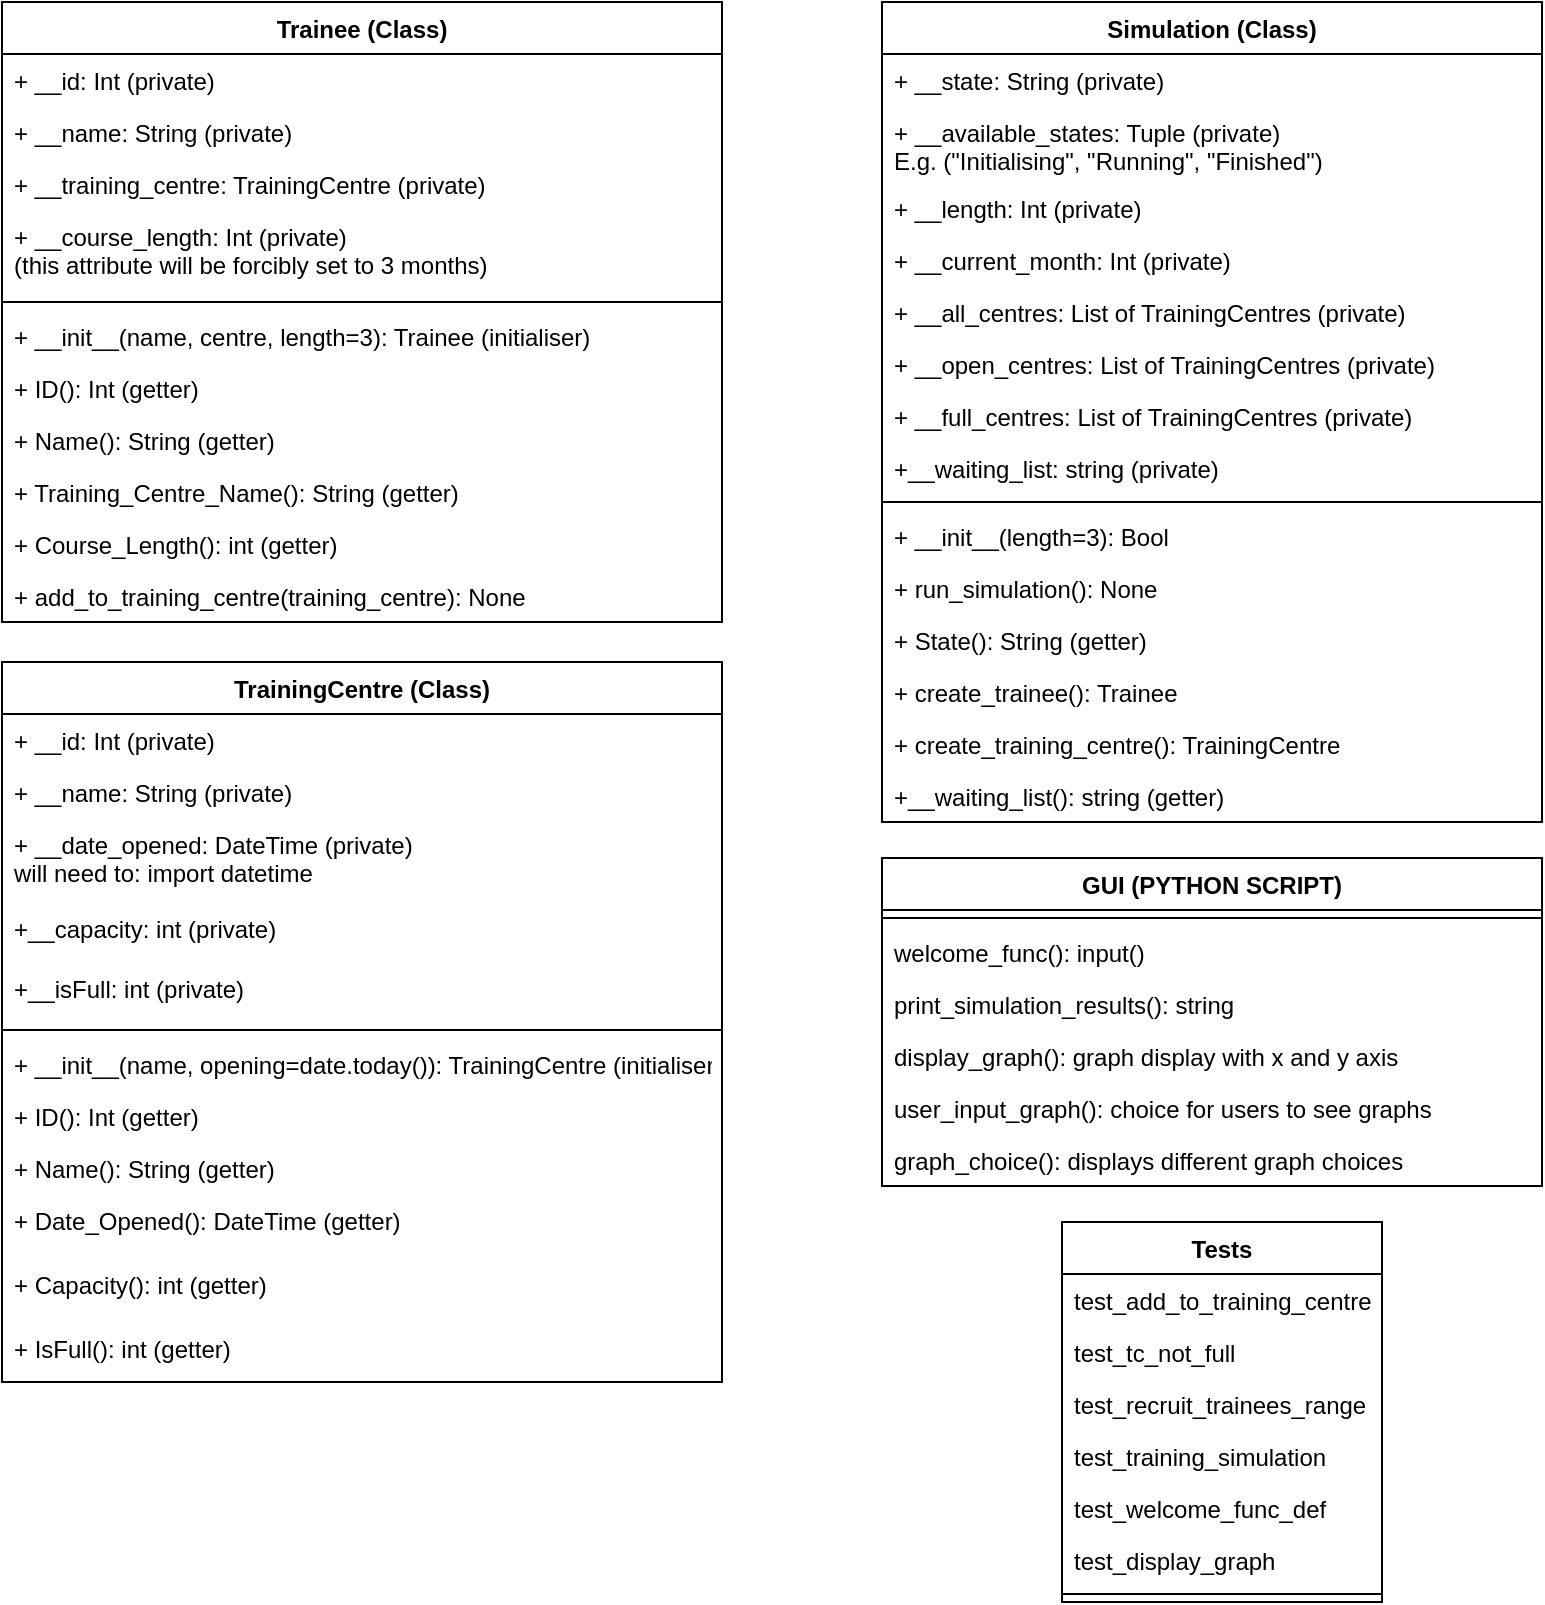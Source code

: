 <mxfile version="15.3.8" type="device"><diagram id="C5RBs43oDa-KdzZeNtuy" name="Page-1"><mxGraphModel dx="1663" dy="757" grid="1" gridSize="10" guides="1" tooltips="1" connect="1" arrows="1" fold="1" page="1" pageScale="1" pageWidth="827" pageHeight="1169" math="0" shadow="0"><root><mxCell id="WIyWlLk6GJQsqaUBKTNV-0"/><mxCell id="WIyWlLk6GJQsqaUBKTNV-1" parent="WIyWlLk6GJQsqaUBKTNV-0"/><mxCell id="zkfFHV4jXpPFQw0GAbJ--0" value="Tests" style="swimlane;fontStyle=1;align=center;verticalAlign=top;childLayout=stackLayout;horizontal=1;startSize=26;horizontalStack=0;resizeParent=1;resizeLast=0;collapsible=1;marginBottom=0;rounded=0;shadow=0;strokeWidth=1;" parent="WIyWlLk6GJQsqaUBKTNV-1" vertex="1"><mxGeometry x="560" y="670" width="160" height="190" as="geometry"><mxRectangle x="230" y="140" width="160" height="26" as="alternateBounds"/></mxGeometry></mxCell><mxCell id="zkfFHV4jXpPFQw0GAbJ--1" value="test_add_to_training_centre" style="text;align=left;verticalAlign=top;spacingLeft=4;spacingRight=4;overflow=hidden;rotatable=0;points=[[0,0.5],[1,0.5]];portConstraint=eastwest;" parent="zkfFHV4jXpPFQw0GAbJ--0" vertex="1"><mxGeometry y="26" width="160" height="26" as="geometry"/></mxCell><mxCell id="zkfFHV4jXpPFQw0GAbJ--2" value="test_tc_not_full" style="text;align=left;verticalAlign=top;spacingLeft=4;spacingRight=4;overflow=hidden;rotatable=0;points=[[0,0.5],[1,0.5]];portConstraint=eastwest;rounded=0;shadow=0;html=0;" parent="zkfFHV4jXpPFQw0GAbJ--0" vertex="1"><mxGeometry y="52" width="160" height="26" as="geometry"/></mxCell><mxCell id="zkfFHV4jXpPFQw0GAbJ--3" value="test_recruit_trainees_range" style="text;align=left;verticalAlign=top;spacingLeft=4;spacingRight=4;overflow=hidden;rotatable=0;points=[[0,0.5],[1,0.5]];portConstraint=eastwest;rounded=0;shadow=0;html=0;" parent="zkfFHV4jXpPFQw0GAbJ--0" vertex="1"><mxGeometry y="78" width="160" height="26" as="geometry"/></mxCell><mxCell id="zkfFHV4jXpPFQw0GAbJ--5" value="test_training_simulation" style="text;align=left;verticalAlign=top;spacingLeft=4;spacingRight=4;overflow=hidden;rotatable=0;points=[[0,0.5],[1,0.5]];portConstraint=eastwest;" parent="zkfFHV4jXpPFQw0GAbJ--0" vertex="1"><mxGeometry y="104" width="160" height="26" as="geometry"/></mxCell><mxCell id="x_kIzqSUPbi4SeoPMmPb-11" value="test_welcome_func_def" style="text;align=left;verticalAlign=top;spacingLeft=4;spacingRight=4;overflow=hidden;rotatable=0;points=[[0,0.5],[1,0.5]];portConstraint=eastwest;" vertex="1" parent="zkfFHV4jXpPFQw0GAbJ--0"><mxGeometry y="130" width="160" height="26" as="geometry"/></mxCell><mxCell id="x_kIzqSUPbi4SeoPMmPb-12" value="test_display_graph" style="text;align=left;verticalAlign=top;spacingLeft=4;spacingRight=4;overflow=hidden;rotatable=0;points=[[0,0.5],[1,0.5]];portConstraint=eastwest;" vertex="1" parent="zkfFHV4jXpPFQw0GAbJ--0"><mxGeometry y="156" width="160" height="26" as="geometry"/></mxCell><mxCell id="zkfFHV4jXpPFQw0GAbJ--4" value="" style="line;html=1;strokeWidth=1;align=left;verticalAlign=middle;spacingTop=-1;spacingLeft=3;spacingRight=3;rotatable=0;labelPosition=right;points=[];portConstraint=eastwest;" parent="zkfFHV4jXpPFQw0GAbJ--0" vertex="1"><mxGeometry y="182" width="160" height="8" as="geometry"/></mxCell><mxCell id="hRqVdmEy-nGSuZevG_nU-3" value="Trainee (Class)" style="swimlane;fontStyle=1;align=center;verticalAlign=top;childLayout=stackLayout;horizontal=1;startSize=26;horizontalStack=0;resizeParent=1;resizeParentMax=0;resizeLast=0;collapsible=1;marginBottom=0;" parent="WIyWlLk6GJQsqaUBKTNV-1" vertex="1"><mxGeometry x="30" y="60" width="360" height="310" as="geometry"/></mxCell><mxCell id="hRqVdmEy-nGSuZevG_nU-19" value="+ __id: Int (private)" style="text;strokeColor=none;fillColor=none;align=left;verticalAlign=top;spacingLeft=4;spacingRight=4;overflow=hidden;rotatable=0;points=[[0,0.5],[1,0.5]];portConstraint=eastwest;" parent="hRqVdmEy-nGSuZevG_nU-3" vertex="1"><mxGeometry y="26" width="360" height="26" as="geometry"/></mxCell><mxCell id="hRqVdmEy-nGSuZevG_nU-4" value="+ __name: String (private)" style="text;strokeColor=none;fillColor=none;align=left;verticalAlign=top;spacingLeft=4;spacingRight=4;overflow=hidden;rotatable=0;points=[[0,0.5],[1,0.5]];portConstraint=eastwest;" parent="hRqVdmEy-nGSuZevG_nU-3" vertex="1"><mxGeometry y="52" width="360" height="26" as="geometry"/></mxCell><mxCell id="hRqVdmEy-nGSuZevG_nU-7" value="+ __training_centre: TrainingCentre (private)" style="text;strokeColor=none;fillColor=none;align=left;verticalAlign=top;spacingLeft=4;spacingRight=4;overflow=hidden;rotatable=0;points=[[0,0.5],[1,0.5]];portConstraint=eastwest;" parent="hRqVdmEy-nGSuZevG_nU-3" vertex="1"><mxGeometry y="78" width="360" height="26" as="geometry"/></mxCell><mxCell id="hRqVdmEy-nGSuZevG_nU-8" value="+ __course_length: Int (private)&#10;(this attribute will be forcibly set to 3 months)" style="text;strokeColor=none;fillColor=none;align=left;verticalAlign=top;spacingLeft=4;spacingRight=4;overflow=hidden;rotatable=0;points=[[0,0.5],[1,0.5]];portConstraint=eastwest;" parent="hRqVdmEy-nGSuZevG_nU-3" vertex="1"><mxGeometry y="104" width="360" height="42" as="geometry"/></mxCell><mxCell id="hRqVdmEy-nGSuZevG_nU-5" value="" style="line;strokeWidth=1;fillColor=none;align=left;verticalAlign=middle;spacingTop=-1;spacingLeft=3;spacingRight=3;rotatable=0;labelPosition=right;points=[];portConstraint=eastwest;" parent="hRqVdmEy-nGSuZevG_nU-3" vertex="1"><mxGeometry y="146" width="360" height="8" as="geometry"/></mxCell><mxCell id="hRqVdmEy-nGSuZevG_nU-18" value="+ __init__(name, centre, length=3): Trainee (initialiser)" style="text;strokeColor=none;fillColor=none;align=left;verticalAlign=top;spacingLeft=4;spacingRight=4;overflow=hidden;rotatable=0;points=[[0,0.5],[1,0.5]];portConstraint=eastwest;" parent="hRqVdmEy-nGSuZevG_nU-3" vertex="1"><mxGeometry y="154" width="360" height="26" as="geometry"/></mxCell><mxCell id="hRqVdmEy-nGSuZevG_nU-20" value="+ ID(): Int (getter)" style="text;strokeColor=none;fillColor=none;align=left;verticalAlign=top;spacingLeft=4;spacingRight=4;overflow=hidden;rotatable=0;points=[[0,0.5],[1,0.5]];portConstraint=eastwest;" parent="hRqVdmEy-nGSuZevG_nU-3" vertex="1"><mxGeometry y="180" width="360" height="26" as="geometry"/></mxCell><mxCell id="hRqVdmEy-nGSuZevG_nU-6" value="+ Name(): String (getter)" style="text;strokeColor=none;fillColor=none;align=left;verticalAlign=top;spacingLeft=4;spacingRight=4;overflow=hidden;rotatable=0;points=[[0,0.5],[1,0.5]];portConstraint=eastwest;" parent="hRqVdmEy-nGSuZevG_nU-3" vertex="1"><mxGeometry y="206" width="360" height="26" as="geometry"/></mxCell><mxCell id="hRqVdmEy-nGSuZevG_nU-9" value="+ Training_Centre_Name(): String (getter)" style="text;strokeColor=none;fillColor=none;align=left;verticalAlign=top;spacingLeft=4;spacingRight=4;overflow=hidden;rotatable=0;points=[[0,0.5],[1,0.5]];portConstraint=eastwest;" parent="hRqVdmEy-nGSuZevG_nU-3" vertex="1"><mxGeometry y="232" width="360" height="26" as="geometry"/></mxCell><mxCell id="hRqVdmEy-nGSuZevG_nU-10" value="+ Course_Length(): int (getter)" style="text;strokeColor=none;fillColor=none;align=left;verticalAlign=top;spacingLeft=4;spacingRight=4;overflow=hidden;rotatable=0;points=[[0,0.5],[1,0.5]];portConstraint=eastwest;" parent="hRqVdmEy-nGSuZevG_nU-3" vertex="1"><mxGeometry y="258" width="360" height="26" as="geometry"/></mxCell><mxCell id="hRqVdmEy-nGSuZevG_nU-32" value="+ add_to_training_centre(training_centre): None" style="text;strokeColor=none;fillColor=none;align=left;verticalAlign=top;spacingLeft=4;spacingRight=4;overflow=hidden;rotatable=0;points=[[0,0.5],[1,0.5]];portConstraint=eastwest;" parent="hRqVdmEy-nGSuZevG_nU-3" vertex="1"><mxGeometry y="284" width="360" height="26" as="geometry"/></mxCell><mxCell id="hRqVdmEy-nGSuZevG_nU-11" value="Simulation (Class)" style="swimlane;fontStyle=1;align=center;verticalAlign=top;childLayout=stackLayout;horizontal=1;startSize=26;horizontalStack=0;resizeParent=1;resizeParentMax=0;resizeLast=0;collapsible=1;marginBottom=0;" parent="WIyWlLk6GJQsqaUBKTNV-1" vertex="1"><mxGeometry x="470" y="60" width="330" height="410" as="geometry"/></mxCell><mxCell id="hRqVdmEy-nGSuZevG_nU-12" value="+ __state: String (private)" style="text;strokeColor=none;fillColor=none;align=left;verticalAlign=top;spacingLeft=4;spacingRight=4;overflow=hidden;rotatable=0;points=[[0,0.5],[1,0.5]];portConstraint=eastwest;" parent="hRqVdmEy-nGSuZevG_nU-11" vertex="1"><mxGeometry y="26" width="330" height="26" as="geometry"/></mxCell><mxCell id="hRqVdmEy-nGSuZevG_nU-15" value="+ __available_states: Tuple (private)&#10;E.g. (&quot;Initialising&quot;, &quot;Running&quot;, &quot;Finished&quot;)" style="text;strokeColor=none;fillColor=none;align=left;verticalAlign=top;spacingLeft=4;spacingRight=4;overflow=hidden;rotatable=0;points=[[0,0.5],[1,0.5]];portConstraint=eastwest;" parent="hRqVdmEy-nGSuZevG_nU-11" vertex="1"><mxGeometry y="52" width="330" height="38" as="geometry"/></mxCell><mxCell id="hRqVdmEy-nGSuZevG_nU-27" value="+ __length: Int (private)" style="text;strokeColor=none;fillColor=none;align=left;verticalAlign=top;spacingLeft=4;spacingRight=4;overflow=hidden;rotatable=0;points=[[0,0.5],[1,0.5]];portConstraint=eastwest;" parent="hRqVdmEy-nGSuZevG_nU-11" vertex="1"><mxGeometry y="90" width="330" height="26" as="geometry"/></mxCell><mxCell id="hRqVdmEy-nGSuZevG_nU-35" value="+ __current_month: Int (private)" style="text;strokeColor=none;fillColor=none;align=left;verticalAlign=top;spacingLeft=4;spacingRight=4;overflow=hidden;rotatable=0;points=[[0,0.5],[1,0.5]];portConstraint=eastwest;" parent="hRqVdmEy-nGSuZevG_nU-11" vertex="1"><mxGeometry y="116" width="330" height="26" as="geometry"/></mxCell><mxCell id="hRqVdmEy-nGSuZevG_nU-36" value="+ __all_centres: List of TrainingCentres (private)" style="text;strokeColor=none;fillColor=none;align=left;verticalAlign=top;spacingLeft=4;spacingRight=4;overflow=hidden;rotatable=0;points=[[0,0.5],[1,0.5]];portConstraint=eastwest;" parent="hRqVdmEy-nGSuZevG_nU-11" vertex="1"><mxGeometry y="142" width="330" height="26" as="geometry"/></mxCell><mxCell id="hRqVdmEy-nGSuZevG_nU-37" value="+ __open_centres: List of TrainingCentres (private)" style="text;strokeColor=none;fillColor=none;align=left;verticalAlign=top;spacingLeft=4;spacingRight=4;overflow=hidden;rotatable=0;points=[[0,0.5],[1,0.5]];portConstraint=eastwest;" parent="hRqVdmEy-nGSuZevG_nU-11" vertex="1"><mxGeometry y="168" width="330" height="26" as="geometry"/></mxCell><mxCell id="x_kIzqSUPbi4SeoPMmPb-18" value="+ __full_centres: List of TrainingCentres (private)" style="text;strokeColor=none;fillColor=none;align=left;verticalAlign=top;spacingLeft=4;spacingRight=4;overflow=hidden;rotatable=0;points=[[0,0.5],[1,0.5]];portConstraint=eastwest;" vertex="1" parent="hRqVdmEy-nGSuZevG_nU-11"><mxGeometry y="194" width="330" height="26" as="geometry"/></mxCell><mxCell id="x_kIzqSUPbi4SeoPMmPb-17" value="+__waiting_list: string (private)" style="text;strokeColor=none;fillColor=none;align=left;verticalAlign=top;spacingLeft=4;spacingRight=4;overflow=hidden;rotatable=0;points=[[0,0.5],[1,0.5]];portConstraint=eastwest;" vertex="1" parent="hRqVdmEy-nGSuZevG_nU-11"><mxGeometry y="220" width="330" height="26" as="geometry"/></mxCell><mxCell id="hRqVdmEy-nGSuZevG_nU-13" value="" style="line;strokeWidth=1;fillColor=none;align=left;verticalAlign=middle;spacingTop=-1;spacingLeft=3;spacingRight=3;rotatable=0;labelPosition=right;points=[];portConstraint=eastwest;" parent="hRqVdmEy-nGSuZevG_nU-11" vertex="1"><mxGeometry y="246" width="330" height="8" as="geometry"/></mxCell><mxCell id="hRqVdmEy-nGSuZevG_nU-14" value="+ __init__(length=3): Bool" style="text;strokeColor=none;fillColor=none;align=left;verticalAlign=top;spacingLeft=4;spacingRight=4;overflow=hidden;rotatable=0;points=[[0,0.5],[1,0.5]];portConstraint=eastwest;" parent="hRqVdmEy-nGSuZevG_nU-11" vertex="1"><mxGeometry y="254" width="330" height="26" as="geometry"/></mxCell><mxCell id="hRqVdmEy-nGSuZevG_nU-28" value="+ run_simulation(): None" style="text;strokeColor=none;fillColor=none;align=left;verticalAlign=top;spacingLeft=4;spacingRight=4;overflow=hidden;rotatable=0;points=[[0,0.5],[1,0.5]];portConstraint=eastwest;" parent="hRqVdmEy-nGSuZevG_nU-11" vertex="1"><mxGeometry y="280" width="330" height="26" as="geometry"/></mxCell><mxCell id="hRqVdmEy-nGSuZevG_nU-16" value="+ State(): String (getter)" style="text;strokeColor=none;fillColor=none;align=left;verticalAlign=top;spacingLeft=4;spacingRight=4;overflow=hidden;rotatable=0;points=[[0,0.5],[1,0.5]];portConstraint=eastwest;" parent="hRqVdmEy-nGSuZevG_nU-11" vertex="1"><mxGeometry y="306" width="330" height="26" as="geometry"/></mxCell><mxCell id="hRqVdmEy-nGSuZevG_nU-33" value="+ create_trainee(): Trainee" style="text;strokeColor=none;fillColor=none;align=left;verticalAlign=top;spacingLeft=4;spacingRight=4;overflow=hidden;rotatable=0;points=[[0,0.5],[1,0.5]];portConstraint=eastwest;" parent="hRqVdmEy-nGSuZevG_nU-11" vertex="1"><mxGeometry y="332" width="330" height="26" as="geometry"/></mxCell><mxCell id="hRqVdmEy-nGSuZevG_nU-34" value="+ create_training_centre(): TrainingCentre" style="text;strokeColor=none;fillColor=none;align=left;verticalAlign=top;spacingLeft=4;spacingRight=4;overflow=hidden;rotatable=0;points=[[0,0.5],[1,0.5]];portConstraint=eastwest;" parent="hRqVdmEy-nGSuZevG_nU-11" vertex="1"><mxGeometry y="358" width="330" height="26" as="geometry"/></mxCell><mxCell id="x_kIzqSUPbi4SeoPMmPb-19" value="+__waiting_list(): string (getter)" style="text;strokeColor=none;fillColor=none;align=left;verticalAlign=top;spacingLeft=4;spacingRight=4;overflow=hidden;rotatable=0;points=[[0,0.5],[1,0.5]];portConstraint=eastwest;" vertex="1" parent="hRqVdmEy-nGSuZevG_nU-11"><mxGeometry y="384" width="330" height="26" as="geometry"/></mxCell><mxCell id="hRqVdmEy-nGSuZevG_nU-21" value="TrainingCentre (Class)" style="swimlane;fontStyle=1;align=center;verticalAlign=top;childLayout=stackLayout;horizontal=1;startSize=26;horizontalStack=0;resizeParent=1;resizeParentMax=0;resizeLast=0;collapsible=1;marginBottom=0;" parent="WIyWlLk6GJQsqaUBKTNV-1" vertex="1"><mxGeometry x="30" y="390" width="360" height="360" as="geometry"/></mxCell><mxCell id="hRqVdmEy-nGSuZevG_nU-22" value="+ __id: Int (private)" style="text;strokeColor=none;fillColor=none;align=left;verticalAlign=top;spacingLeft=4;spacingRight=4;overflow=hidden;rotatable=0;points=[[0,0.5],[1,0.5]];portConstraint=eastwest;" parent="hRqVdmEy-nGSuZevG_nU-21" vertex="1"><mxGeometry y="26" width="360" height="26" as="geometry"/></mxCell><mxCell id="hRqVdmEy-nGSuZevG_nU-25" value="+ __name: String (private)" style="text;strokeColor=none;fillColor=none;align=left;verticalAlign=top;spacingLeft=4;spacingRight=4;overflow=hidden;rotatable=0;points=[[0,0.5],[1,0.5]];portConstraint=eastwest;" parent="hRqVdmEy-nGSuZevG_nU-21" vertex="1"><mxGeometry y="52" width="360" height="26" as="geometry"/></mxCell><mxCell id="hRqVdmEy-nGSuZevG_nU-26" value="+ __date_opened: DateTime (private)&#10;will need to: import datetime" style="text;strokeColor=none;fillColor=none;align=left;verticalAlign=top;spacingLeft=4;spacingRight=4;overflow=hidden;rotatable=0;points=[[0,0.5],[1,0.5]];portConstraint=eastwest;" parent="hRqVdmEy-nGSuZevG_nU-21" vertex="1"><mxGeometry y="78" width="360" height="42" as="geometry"/></mxCell><mxCell id="x_kIzqSUPbi4SeoPMmPb-13" value="+__capacity: int (private)" style="text;strokeColor=none;fillColor=none;align=left;verticalAlign=top;spacingLeft=4;spacingRight=4;overflow=hidden;rotatable=0;points=[[0,0.5],[1,0.5]];portConstraint=eastwest;" vertex="1" parent="hRqVdmEy-nGSuZevG_nU-21"><mxGeometry y="120" width="360" height="30" as="geometry"/></mxCell><mxCell id="x_kIzqSUPbi4SeoPMmPb-15" value="+__isFull: int (private)" style="text;strokeColor=none;fillColor=none;align=left;verticalAlign=top;spacingLeft=4;spacingRight=4;overflow=hidden;rotatable=0;points=[[0,0.5],[1,0.5]];portConstraint=eastwest;" vertex="1" parent="hRqVdmEy-nGSuZevG_nU-21"><mxGeometry y="150" width="360" height="30" as="geometry"/></mxCell><mxCell id="hRqVdmEy-nGSuZevG_nU-23" value="" style="line;strokeWidth=1;fillColor=none;align=left;verticalAlign=middle;spacingTop=-1;spacingLeft=3;spacingRight=3;rotatable=0;labelPosition=right;points=[];portConstraint=eastwest;" parent="hRqVdmEy-nGSuZevG_nU-21" vertex="1"><mxGeometry y="180" width="360" height="8" as="geometry"/></mxCell><mxCell id="hRqVdmEy-nGSuZevG_nU-24" value="+ __init__(name, opening=date.today()): TrainingCentre (initialiser)" style="text;strokeColor=none;fillColor=none;align=left;verticalAlign=top;spacingLeft=4;spacingRight=4;overflow=hidden;rotatable=0;points=[[0,0.5],[1,0.5]];portConstraint=eastwest;" parent="hRqVdmEy-nGSuZevG_nU-21" vertex="1"><mxGeometry y="188" width="360" height="26" as="geometry"/></mxCell><mxCell id="hRqVdmEy-nGSuZevG_nU-29" value="+ ID(): Int (getter)" style="text;strokeColor=none;fillColor=none;align=left;verticalAlign=top;spacingLeft=4;spacingRight=4;overflow=hidden;rotatable=0;points=[[0,0.5],[1,0.5]];portConstraint=eastwest;" parent="hRqVdmEy-nGSuZevG_nU-21" vertex="1"><mxGeometry y="214" width="360" height="26" as="geometry"/></mxCell><mxCell id="hRqVdmEy-nGSuZevG_nU-30" value="+ Name(): String (getter)" style="text;strokeColor=none;fillColor=none;align=left;verticalAlign=top;spacingLeft=4;spacingRight=4;overflow=hidden;rotatable=0;points=[[0,0.5],[1,0.5]];portConstraint=eastwest;" parent="hRqVdmEy-nGSuZevG_nU-21" vertex="1"><mxGeometry y="240" width="360" height="26" as="geometry"/></mxCell><mxCell id="hRqVdmEy-nGSuZevG_nU-31" value="+ Date_Opened(): DateTime (getter)" style="text;strokeColor=none;fillColor=none;align=left;verticalAlign=top;spacingLeft=4;spacingRight=4;overflow=hidden;rotatable=0;points=[[0,0.5],[1,0.5]];portConstraint=eastwest;" parent="hRqVdmEy-nGSuZevG_nU-21" vertex="1"><mxGeometry y="266" width="360" height="32" as="geometry"/></mxCell><mxCell id="x_kIzqSUPbi4SeoPMmPb-14" value="+ Capacity(): int (getter)" style="text;strokeColor=none;fillColor=none;align=left;verticalAlign=top;spacingLeft=4;spacingRight=4;overflow=hidden;rotatable=0;points=[[0,0.5],[1,0.5]];portConstraint=eastwest;" vertex="1" parent="hRqVdmEy-nGSuZevG_nU-21"><mxGeometry y="298" width="360" height="32" as="geometry"/></mxCell><mxCell id="x_kIzqSUPbi4SeoPMmPb-16" value="+ IsFull(): int (getter)" style="text;strokeColor=none;fillColor=none;align=left;verticalAlign=top;spacingLeft=4;spacingRight=4;overflow=hidden;rotatable=0;points=[[0,0.5],[1,0.5]];portConstraint=eastwest;" vertex="1" parent="hRqVdmEy-nGSuZevG_nU-21"><mxGeometry y="330" width="360" height="30" as="geometry"/></mxCell><mxCell id="x_kIzqSUPbi4SeoPMmPb-1" value="GUI (PYTHON SCRIPT)" style="swimlane;fontStyle=1;align=center;verticalAlign=top;childLayout=stackLayout;horizontal=1;startSize=26;horizontalStack=0;resizeParent=1;resizeParentMax=0;resizeLast=0;collapsible=1;marginBottom=0;" vertex="1" parent="WIyWlLk6GJQsqaUBKTNV-1"><mxGeometry x="470" y="488" width="330" height="164" as="geometry"/></mxCell><mxCell id="x_kIzqSUPbi4SeoPMmPb-5" value="" style="line;strokeWidth=1;fillColor=none;align=left;verticalAlign=middle;spacingTop=-1;spacingLeft=3;spacingRight=3;rotatable=0;labelPosition=right;points=[];portConstraint=eastwest;" vertex="1" parent="x_kIzqSUPbi4SeoPMmPb-1"><mxGeometry y="26" width="330" height="8" as="geometry"/></mxCell><mxCell id="x_kIzqSUPbi4SeoPMmPb-20" value="welcome_func(): input()" style="text;strokeColor=none;fillColor=none;align=left;verticalAlign=top;spacingLeft=4;spacingRight=4;overflow=hidden;rotatable=0;points=[[0,0.5],[1,0.5]];portConstraint=eastwest;" vertex="1" parent="x_kIzqSUPbi4SeoPMmPb-1"><mxGeometry y="34" width="330" height="26" as="geometry"/></mxCell><mxCell id="x_kIzqSUPbi4SeoPMmPb-21" value="print_simulation_results(): string" style="text;strokeColor=none;fillColor=none;align=left;verticalAlign=top;spacingLeft=4;spacingRight=4;overflow=hidden;rotatable=0;points=[[0,0.5],[1,0.5]];portConstraint=eastwest;" vertex="1" parent="x_kIzqSUPbi4SeoPMmPb-1"><mxGeometry y="60" width="330" height="26" as="geometry"/></mxCell><mxCell id="x_kIzqSUPbi4SeoPMmPb-23" value="display_graph(): graph display with x and y axis" style="text;strokeColor=none;fillColor=none;align=left;verticalAlign=top;spacingLeft=4;spacingRight=4;overflow=hidden;rotatable=0;points=[[0,0.5],[1,0.5]];portConstraint=eastwest;" vertex="1" parent="x_kIzqSUPbi4SeoPMmPb-1"><mxGeometry y="86" width="330" height="26" as="geometry"/></mxCell><mxCell id="x_kIzqSUPbi4SeoPMmPb-22" value="user_input_graph(): choice for users to see graphs" style="text;strokeColor=none;fillColor=none;align=left;verticalAlign=top;spacingLeft=4;spacingRight=4;overflow=hidden;rotatable=0;points=[[0,0.5],[1,0.5]];portConstraint=eastwest;" vertex="1" parent="x_kIzqSUPbi4SeoPMmPb-1"><mxGeometry y="112" width="330" height="26" as="geometry"/></mxCell><mxCell id="x_kIzqSUPbi4SeoPMmPb-24" value="graph_choice(): displays different graph choices" style="text;strokeColor=none;fillColor=none;align=left;verticalAlign=top;spacingLeft=4;spacingRight=4;overflow=hidden;rotatable=0;points=[[0,0.5],[1,0.5]];portConstraint=eastwest;" vertex="1" parent="x_kIzqSUPbi4SeoPMmPb-1"><mxGeometry y="138" width="330" height="26" as="geometry"/></mxCell></root></mxGraphModel></diagram></mxfile>